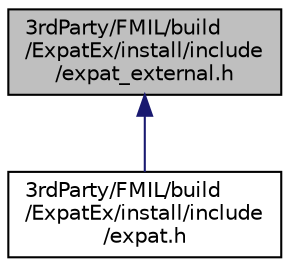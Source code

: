 digraph "3rdParty/FMIL/build/ExpatEx/install/include/expat_external.h"
{
  edge [fontname="Helvetica",fontsize="10",labelfontname="Helvetica",labelfontsize="10"];
  node [fontname="Helvetica",fontsize="10",shape=record];
  Node1 [label="3rdParty/FMIL/build\l/ExpatEx/install/include\l/expat_external.h",height=0.2,width=0.4,color="black", fillcolor="grey75", style="filled", fontcolor="black"];
  Node1 -> Node2 [dir="back",color="midnightblue",fontsize="10",style="solid",fontname="Helvetica"];
  Node2 [label="3rdParty/FMIL/build\l/ExpatEx/install/include\l/expat.h",height=0.2,width=0.4,color="black", fillcolor="white", style="filled",URL="$de/dca/build_2_expat_ex_2install_2include_2expat_8h.html"];
}
